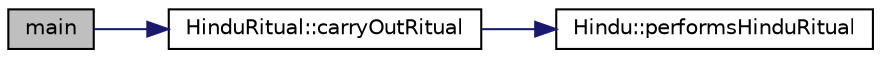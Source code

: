 digraph "main"
{
  edge [fontname="Helvetica",fontsize="10",labelfontname="Helvetica",labelfontsize="10"];
  node [fontname="Helvetica",fontsize="10",shape=record];
  rankdir="LR";
  Node1 [label="main",height=0.2,width=0.4,color="black", fillcolor="grey75", style="filled", fontcolor="black"];
  Node1 -> Node2 [color="midnightblue",fontsize="10",style="solid"];
  Node2 [label="HinduRitual::carryOutRitual",height=0.2,width=0.4,color="black", fillcolor="white", style="filled",URL="$classHinduRitual.html#af83c2fe1551849f9e294f1e19a146ee9"];
  Node2 -> Node3 [color="midnightblue",fontsize="10",style="solid"];
  Node3 [label="Hindu::performsHinduRitual",height=0.2,width=0.4,color="black", fillcolor="white", style="filled",URL="$classHindu.html#aff8995fbde7a7c14940ed2fe2bf7b14c"];
}
